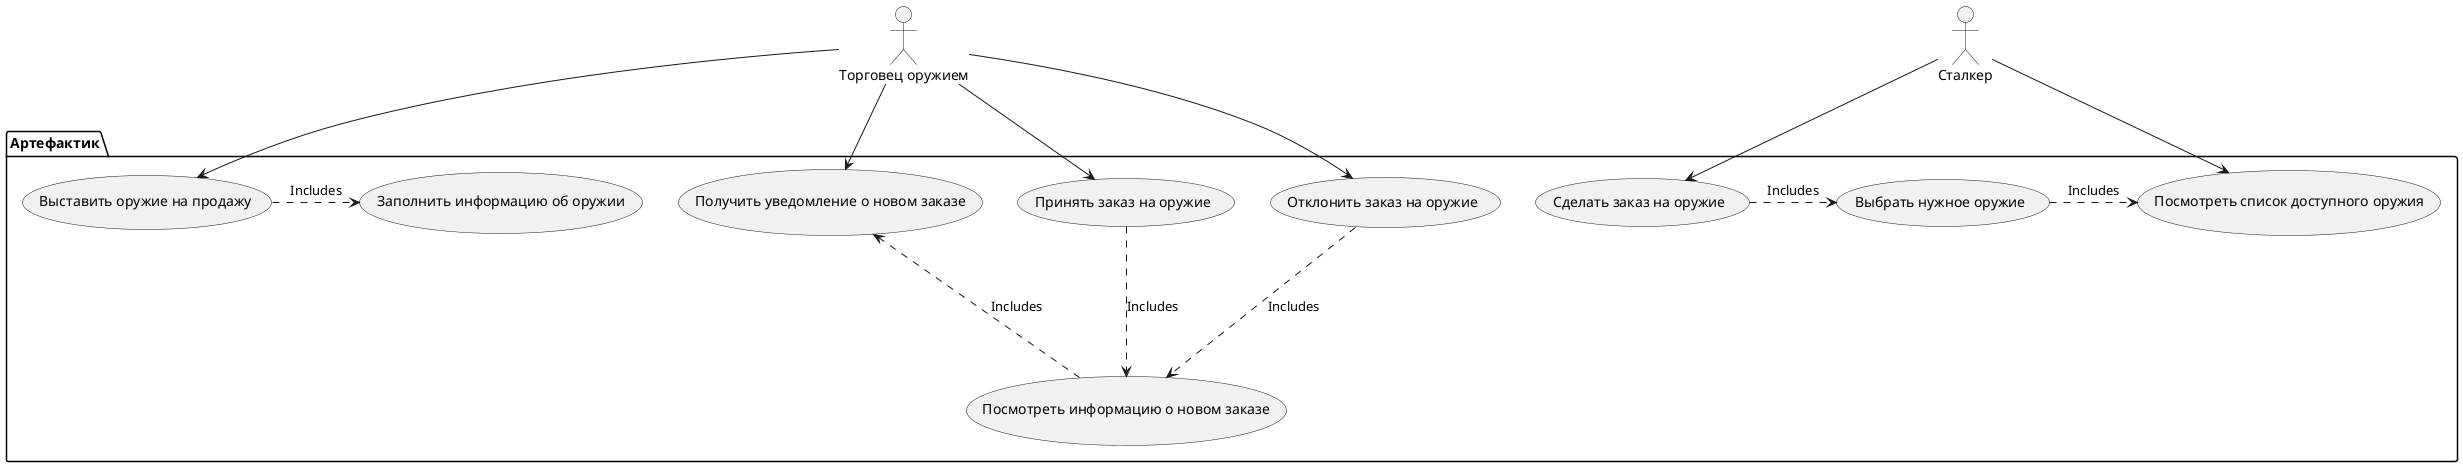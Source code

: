 @startuml
actor "Торговец оружием" as GunSeller
actor Сталкер as Stalker

package Артефактик {

    usecase "Выставить оружие на продажу" as CreateGunProduct
    usecase "Заполнить информацию об оружии" as FillGunInfo

    usecase "Посмотреть список доступного оружия" as GetGunList
    
    usecase "Выбрать нужное оружие" as SelectGun

    usecase "Сделать заказ на оружие" as CreateGunOrder

    usecase "Получить уведомление о новом заказе" as OrderNotification

    usecase "Принять заказ на оружие" as AcceptGunOrder

    usecase "Отклонить заказ на оружие" as DeclineGunOrder

    usecase "Посмотреть информацию о новом заказе" as GetOrderInfo

    CreateGunProduct.> FillGunInfo : Includes

    CreateGunOrder .> SelectGun: Includes
    SelectGun .> GetGunList: Includes

    GetOrderInfo .-up-> OrderNotification: Includes

    AcceptGunOrder .-down-> GetOrderInfo: Includes
    DeclineGunOrder .-down-> GetOrderInfo: Includes
    
 
}


GunSeller --> CreateGunProduct
GunSeller --> OrderNotification
GunSeller --> AcceptGunOrder 
GunSeller --> DeclineGunOrder 
Stalker --> CreateGunOrder
Stalker --> GetGunList

@enduml